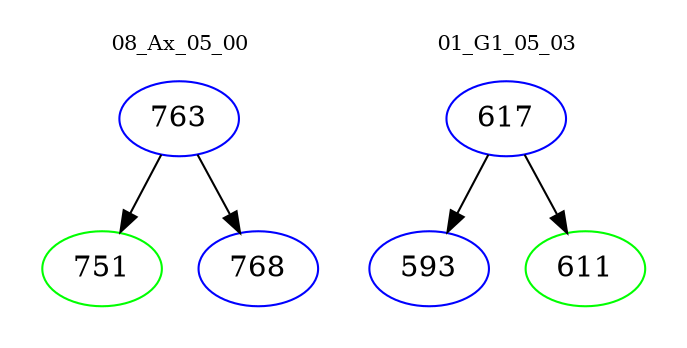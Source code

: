 digraph{
subgraph cluster_0 {
color = white
label = "08_Ax_05_00";
fontsize=10;
T0_763 [label="763", color="blue"]
T0_763 -> T0_751 [color="black"]
T0_751 [label="751", color="green"]
T0_763 -> T0_768 [color="black"]
T0_768 [label="768", color="blue"]
}
subgraph cluster_1 {
color = white
label = "01_G1_05_03";
fontsize=10;
T1_617 [label="617", color="blue"]
T1_617 -> T1_593 [color="black"]
T1_593 [label="593", color="blue"]
T1_617 -> T1_611 [color="black"]
T1_611 [label="611", color="green"]
}
}
